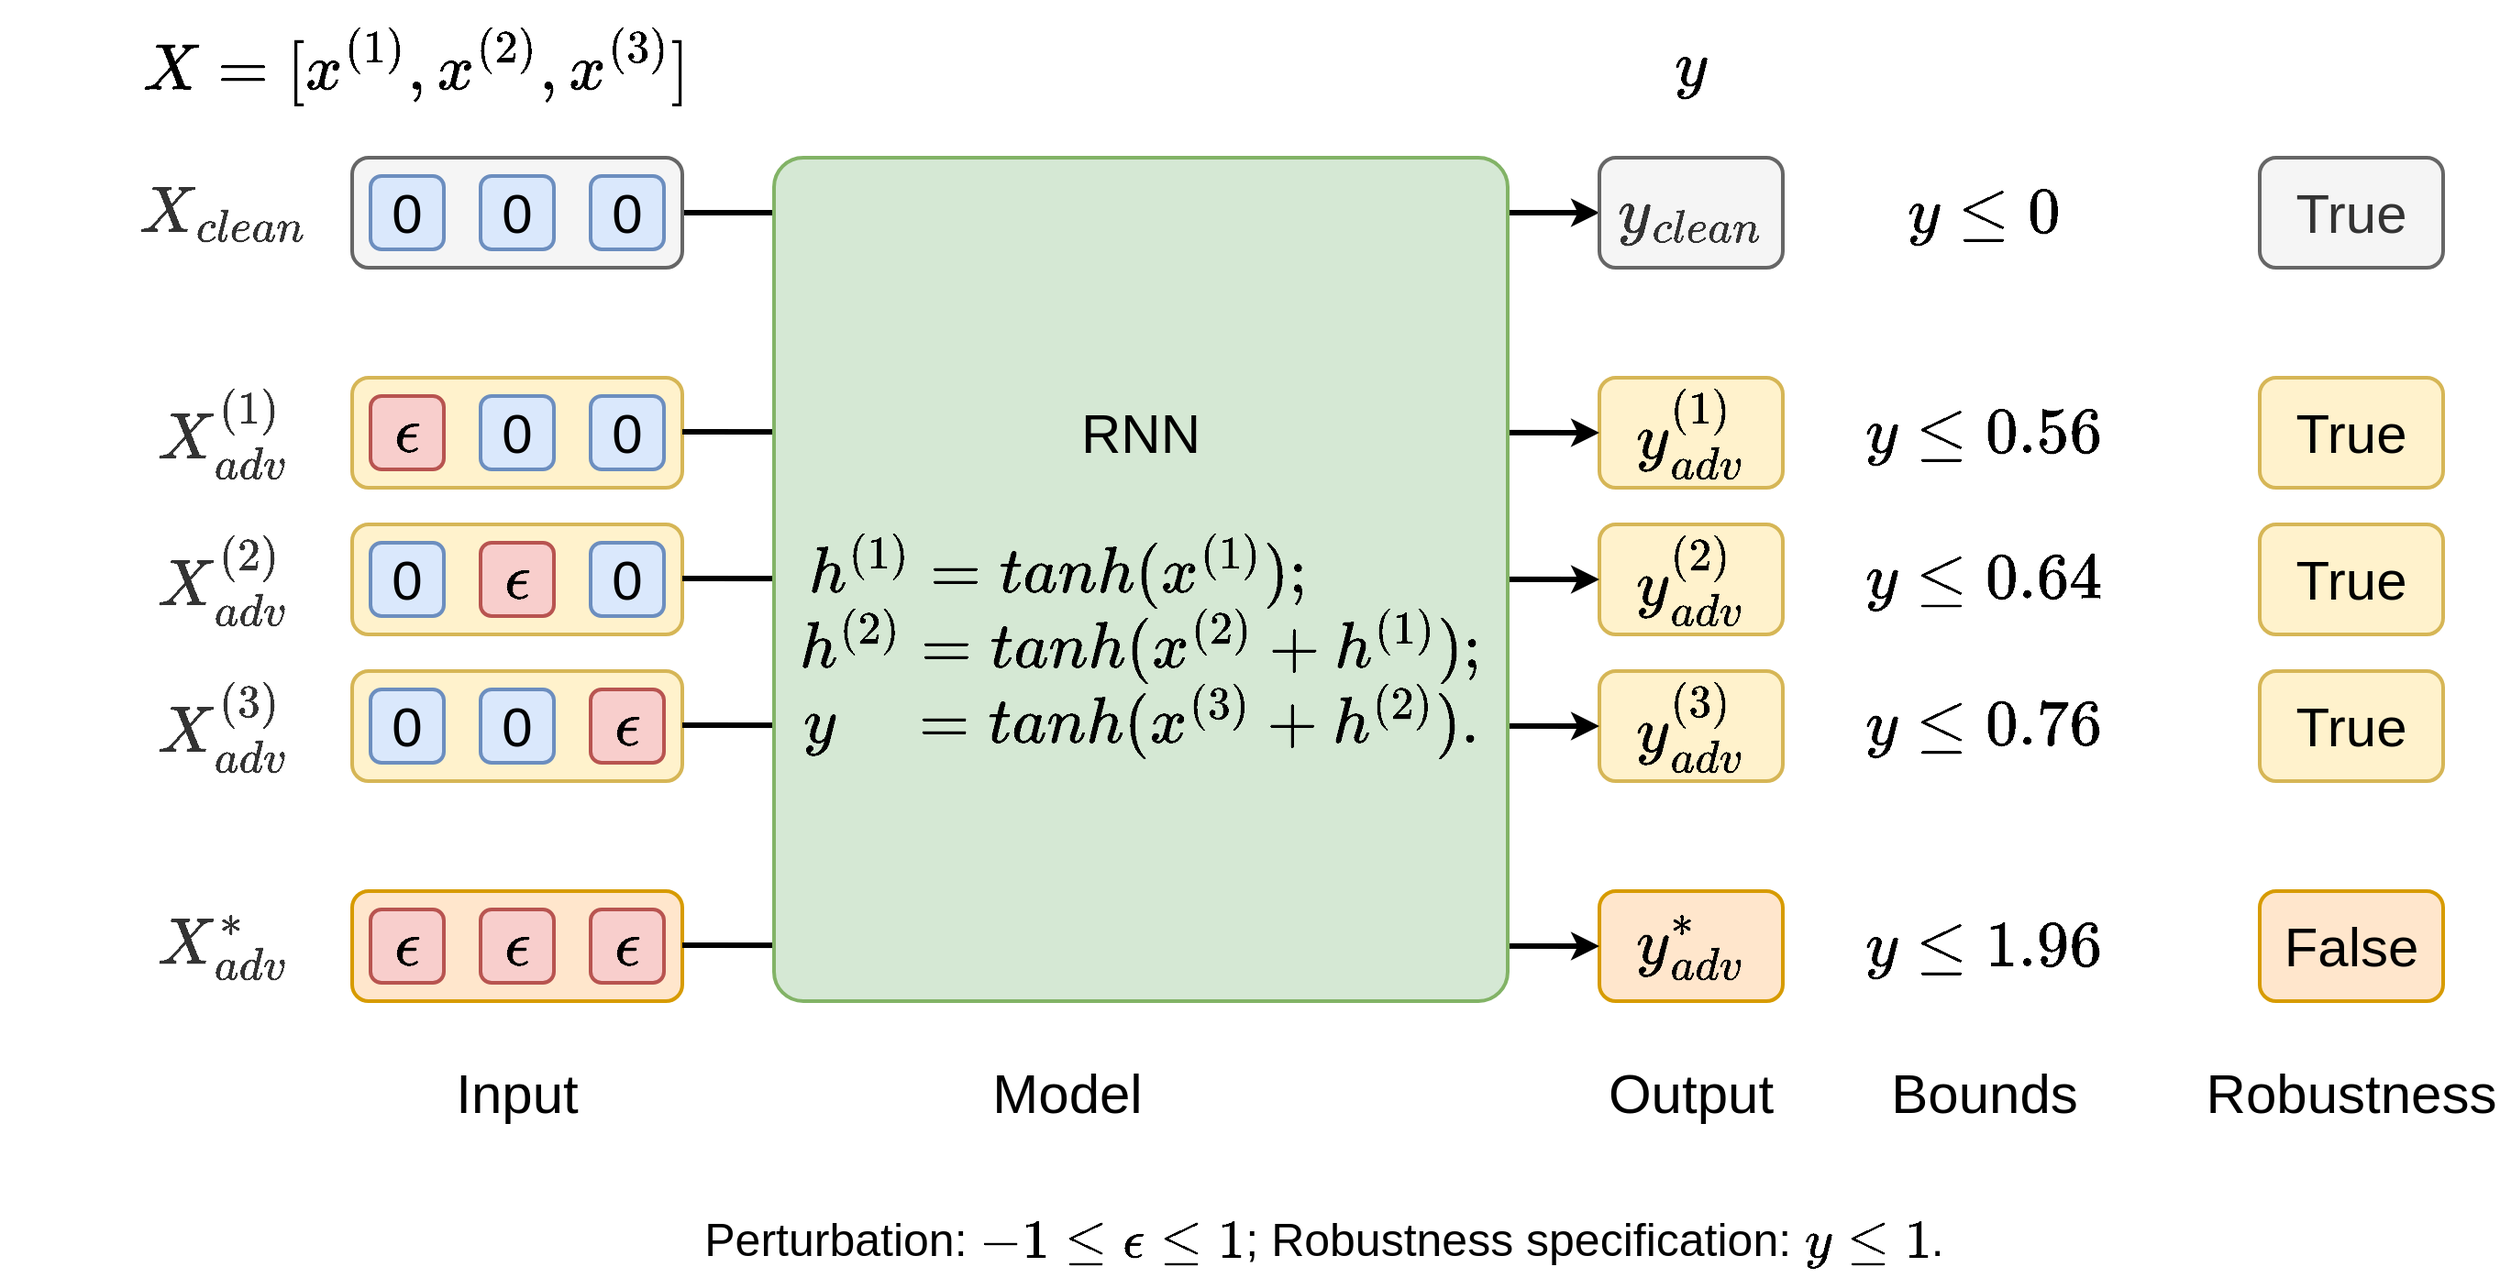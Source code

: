 <mxfile version="17.4.3" type="github">
  <diagram id="e0Mi98c8-ACJExKGMSNL" name="Page-1">
    <mxGraphModel dx="1384" dy="752" grid="1" gridSize="10" guides="1" tooltips="1" connect="1" arrows="1" fold="1" page="1" pageScale="1" pageWidth="12000" pageHeight="3000" math="1" shadow="0">
      <root>
        <mxCell id="0" />
        <mxCell id="1" parent="0" />
        <mxCell id="sggrvUsozKM5TxAsR07B-76" value="" style="edgeStyle=orthogonalEdgeStyle;rounded=0;orthogonalLoop=1;jettySize=auto;html=1;fontSize=30;entryX=0;entryY=0.5;entryDx=0;entryDy=0;strokeWidth=3;" edge="1" parent="1" source="sggrvUsozKM5TxAsR07B-35" target="sggrvUsozKM5TxAsR07B-66">
          <mxGeometry relative="1" as="geometry" />
        </mxCell>
        <mxCell id="sggrvUsozKM5TxAsR07B-35" value="" style="rounded=1;whiteSpace=wrap;html=1;fontSize=30;strokeWidth=2;fillColor=#f5f5f5;strokeColor=#666666;fontColor=#333333;" vertex="1" parent="1">
          <mxGeometry x="190" y="110" width="180" height="60" as="geometry" />
        </mxCell>
        <mxCell id="sggrvUsozKM5TxAsR07B-32" value="&lt;font style=&quot;font-size: 30px&quot;&gt;0&lt;/font&gt;" style="rounded=1;whiteSpace=wrap;html=1;fillColor=#dae8fc;strokeColor=#6c8ebf;strokeWidth=2;" vertex="1" parent="1">
          <mxGeometry x="200" y="120" width="40" height="40" as="geometry" />
        </mxCell>
        <mxCell id="sggrvUsozKM5TxAsR07B-33" value="&lt;font style=&quot;font-size: 30px&quot;&gt;0&lt;/font&gt;" style="rounded=1;whiteSpace=wrap;html=1;fillColor=#dae8fc;strokeColor=#6c8ebf;strokeWidth=2;" vertex="1" parent="1">
          <mxGeometry x="320" y="120" width="40" height="40" as="geometry" />
        </mxCell>
        <mxCell id="sggrvUsozKM5TxAsR07B-34" value="&lt;font style=&quot;font-size: 30px&quot;&gt;0&lt;/font&gt;" style="rounded=1;whiteSpace=wrap;html=1;fillColor=#dae8fc;strokeColor=#6c8ebf;strokeWidth=2;" vertex="1" parent="1">
          <mxGeometry x="260" y="120" width="40" height="40" as="geometry" />
        </mxCell>
        <mxCell id="sggrvUsozKM5TxAsR07B-36" value="$$X_{clean}$$" style="rounded=1;whiteSpace=wrap;html=1;fontSize=30;strokeWidth=2;fillColor=none;fontColor=#333333;strokeColor=none;" vertex="1" parent="1">
          <mxGeometry x="70" y="110" width="100" height="60" as="geometry" />
        </mxCell>
        <mxCell id="sggrvUsozKM5TxAsR07B-37" value="" style="rounded=1;whiteSpace=wrap;html=1;fontSize=30;strokeWidth=2;fillColor=#fff2cc;strokeColor=#d6b656;" vertex="1" parent="1">
          <mxGeometry x="190" y="230" width="180" height="60" as="geometry" />
        </mxCell>
        <mxCell id="sggrvUsozKM5TxAsR07B-38" value="&lt;font style=&quot;font-size: 30px&quot;&gt;$$\epsilon$$&lt;/font&gt;" style="rounded=1;whiteSpace=wrap;html=1;fillColor=#f8cecc;strokeColor=#b85450;strokeWidth=2;" vertex="1" parent="1">
          <mxGeometry x="200" y="240" width="40" height="40" as="geometry" />
        </mxCell>
        <mxCell id="sggrvUsozKM5TxAsR07B-39" value="&lt;font style=&quot;font-size: 30px&quot;&gt;0&lt;/font&gt;" style="rounded=1;whiteSpace=wrap;html=1;fillColor=#dae8fc;strokeColor=#6c8ebf;strokeWidth=2;" vertex="1" parent="1">
          <mxGeometry x="320" y="240" width="40" height="40" as="geometry" />
        </mxCell>
        <mxCell id="sggrvUsozKM5TxAsR07B-40" value="&lt;font style=&quot;font-size: 30px&quot;&gt;0&lt;/font&gt;" style="rounded=1;whiteSpace=wrap;html=1;fillColor=#dae8fc;strokeColor=#6c8ebf;strokeWidth=2;" vertex="1" parent="1">
          <mxGeometry x="260" y="240" width="40" height="40" as="geometry" />
        </mxCell>
        <mxCell id="sggrvUsozKM5TxAsR07B-41" value="$$X^{(1)}_{adv}$$" style="rounded=1;whiteSpace=wrap;html=1;fontSize=30;strokeWidth=2;fillColor=none;fontColor=#333333;strokeColor=none;" vertex="1" parent="1">
          <mxGeometry x="70" y="230" width="100" height="60" as="geometry" />
        </mxCell>
        <mxCell id="sggrvUsozKM5TxAsR07B-42" value="" style="rounded=1;whiteSpace=wrap;html=1;fontSize=30;strokeWidth=2;fillColor=#fff2cc;strokeColor=#d6b656;" vertex="1" parent="1">
          <mxGeometry x="190" y="310" width="180" height="60" as="geometry" />
        </mxCell>
        <mxCell id="sggrvUsozKM5TxAsR07B-43" value="&lt;font style=&quot;font-size: 30px&quot;&gt;0&lt;/font&gt;" style="rounded=1;whiteSpace=wrap;html=1;fillColor=#dae8fc;strokeColor=#6c8ebf;strokeWidth=2;" vertex="1" parent="1">
          <mxGeometry x="200" y="320" width="40" height="40" as="geometry" />
        </mxCell>
        <mxCell id="sggrvUsozKM5TxAsR07B-44" value="&lt;font style=&quot;font-size: 30px&quot;&gt;0&lt;/font&gt;" style="rounded=1;whiteSpace=wrap;html=1;fillColor=#dae8fc;strokeColor=#6c8ebf;strokeWidth=2;" vertex="1" parent="1">
          <mxGeometry x="320" y="320" width="40" height="40" as="geometry" />
        </mxCell>
        <mxCell id="sggrvUsozKM5TxAsR07B-46" value="$$X^{(2)}_{adv}$$" style="rounded=1;whiteSpace=wrap;html=1;fontSize=30;strokeWidth=2;fillColor=none;fontColor=#333333;strokeColor=none;" vertex="1" parent="1">
          <mxGeometry x="70" y="310" width="100" height="60" as="geometry" />
        </mxCell>
        <mxCell id="sggrvUsozKM5TxAsR07B-47" value="" style="rounded=1;whiteSpace=wrap;html=1;fontSize=30;strokeWidth=2;fillColor=#fff2cc;strokeColor=#d6b656;" vertex="1" parent="1">
          <mxGeometry x="190" y="390" width="180" height="60" as="geometry" />
        </mxCell>
        <mxCell id="sggrvUsozKM5TxAsR07B-48" value="&lt;font style=&quot;font-size: 30px&quot;&gt;0&lt;/font&gt;" style="rounded=1;whiteSpace=wrap;html=1;fillColor=#dae8fc;strokeColor=#6c8ebf;strokeWidth=2;" vertex="1" parent="1">
          <mxGeometry x="200" y="400" width="40" height="40" as="geometry" />
        </mxCell>
        <mxCell id="sggrvUsozKM5TxAsR07B-50" value="&lt;font style=&quot;font-size: 30px&quot;&gt;0&lt;/font&gt;" style="rounded=1;whiteSpace=wrap;html=1;fillColor=#dae8fc;strokeColor=#6c8ebf;strokeWidth=2;" vertex="1" parent="1">
          <mxGeometry x="260" y="400" width="40" height="40" as="geometry" />
        </mxCell>
        <mxCell id="sggrvUsozKM5TxAsR07B-51" value="$$X^{(3)}_{adv}$$" style="rounded=1;whiteSpace=wrap;html=1;fontSize=30;strokeWidth=2;fillColor=none;fontColor=#333333;strokeColor=none;" vertex="1" parent="1">
          <mxGeometry x="70" y="390" width="100" height="60" as="geometry" />
        </mxCell>
        <mxCell id="sggrvUsozKM5TxAsR07B-52" value="" style="rounded=1;whiteSpace=wrap;html=1;fontSize=30;strokeWidth=2;fillColor=#ffe6cc;strokeColor=#d79b00;" vertex="1" parent="1">
          <mxGeometry x="190" y="510" width="180" height="60" as="geometry" />
        </mxCell>
        <mxCell id="sggrvUsozKM5TxAsR07B-56" value="$$X^{*}_{adv}$$" style="rounded=1;whiteSpace=wrap;html=1;fontSize=30;strokeWidth=2;fillColor=none;fontColor=#333333;strokeColor=none;" vertex="1" parent="1">
          <mxGeometry x="70" y="510" width="100" height="60" as="geometry" />
        </mxCell>
        <mxCell id="sggrvUsozKM5TxAsR07B-57" value="&lt;font style=&quot;font-size: 30px&quot;&gt;$$\epsilon$$&lt;/font&gt;" style="rounded=1;whiteSpace=wrap;html=1;fillColor=#f8cecc;strokeColor=#b85450;strokeWidth=2;" vertex="1" parent="1">
          <mxGeometry x="260" y="320" width="40" height="40" as="geometry" />
        </mxCell>
        <mxCell id="sggrvUsozKM5TxAsR07B-58" value="&lt;font style=&quot;font-size: 30px&quot;&gt;$$\epsilon$$&lt;/font&gt;" style="rounded=1;whiteSpace=wrap;html=1;fillColor=#f8cecc;strokeColor=#b85450;strokeWidth=2;" vertex="1" parent="1">
          <mxGeometry x="320" y="400" width="40" height="40" as="geometry" />
        </mxCell>
        <mxCell id="sggrvUsozKM5TxAsR07B-59" value="&lt;font style=&quot;font-size: 30px&quot;&gt;$$\epsilon$$&lt;/font&gt;" style="rounded=1;whiteSpace=wrap;html=1;fillColor=#f8cecc;strokeColor=#b85450;strokeWidth=2;" vertex="1" parent="1">
          <mxGeometry x="200" y="520" width="40" height="40" as="geometry" />
        </mxCell>
        <mxCell id="sggrvUsozKM5TxAsR07B-60" value="&lt;font style=&quot;font-size: 30px&quot;&gt;$$\epsilon$$&lt;/font&gt;" style="rounded=1;whiteSpace=wrap;html=1;fillColor=#f8cecc;strokeColor=#b85450;strokeWidth=2;" vertex="1" parent="1">
          <mxGeometry x="260" y="520" width="40" height="40" as="geometry" />
        </mxCell>
        <mxCell id="sggrvUsozKM5TxAsR07B-61" value="&lt;font style=&quot;font-size: 30px&quot;&gt;$$\epsilon$$&lt;/font&gt;" style="rounded=1;whiteSpace=wrap;html=1;fillColor=#f8cecc;strokeColor=#b85450;strokeWidth=2;" vertex="1" parent="1">
          <mxGeometry x="320" y="520" width="40" height="40" as="geometry" />
        </mxCell>
        <mxCell id="sggrvUsozKM5TxAsR07B-66" value="$$y_{clean}$$" style="rounded=1;whiteSpace=wrap;html=1;fontSize=30;strokeWidth=2;fillColor=#f5f5f5;fontColor=#333333;strokeColor=#666666;" vertex="1" parent="1">
          <mxGeometry x="870" y="110" width="100" height="60" as="geometry" />
        </mxCell>
        <mxCell id="sggrvUsozKM5TxAsR07B-67" value="&lt;font style=&quot;font-size: 30px&quot;&gt;$$y$$&lt;/font&gt;" style="rounded=1;whiteSpace=wrap;html=1;fillColor=none;strokeColor=none;strokeWidth=2;" vertex="1" parent="1">
          <mxGeometry x="900" y="40" width="40" height="40" as="geometry" />
        </mxCell>
        <mxCell id="sggrvUsozKM5TxAsR07B-72" value="$$y^{(1)}_{adv}$$" style="rounded=1;whiteSpace=wrap;html=1;fontSize=30;strokeWidth=2;fillColor=#fff2cc;strokeColor=#d6b656;" vertex="1" parent="1">
          <mxGeometry x="870" y="230" width="100" height="60" as="geometry" />
        </mxCell>
        <mxCell id="sggrvUsozKM5TxAsR07B-73" value="$$y^{(2)}_{adv}$$" style="rounded=1;whiteSpace=wrap;html=1;fontSize=30;strokeWidth=2;fillColor=#fff2cc;strokeColor=#d6b656;" vertex="1" parent="1">
          <mxGeometry x="870" y="310" width="100" height="60" as="geometry" />
        </mxCell>
        <mxCell id="sggrvUsozKM5TxAsR07B-74" value="$$y^{(3)}_{adv}$$" style="rounded=1;whiteSpace=wrap;html=1;fontSize=30;strokeWidth=2;fillColor=#fff2cc;strokeColor=#d6b656;" vertex="1" parent="1">
          <mxGeometry x="870" y="390" width="100" height="60" as="geometry" />
        </mxCell>
        <mxCell id="sggrvUsozKM5TxAsR07B-75" value="$$y^{*}_{adv}$$" style="rounded=1;whiteSpace=wrap;html=1;fontSize=30;strokeWidth=2;fillColor=#ffe6cc;strokeColor=#d79b00;" vertex="1" parent="1">
          <mxGeometry x="870" y="510" width="100" height="60" as="geometry" />
        </mxCell>
        <mxCell id="sggrvUsozKM5TxAsR07B-77" value="" style="edgeStyle=orthogonalEdgeStyle;rounded=0;orthogonalLoop=1;jettySize=auto;html=1;fontSize=30;entryX=0;entryY=0.5;entryDx=0;entryDy=0;strokeWidth=3;" edge="1" parent="1" target="sggrvUsozKM5TxAsR07B-72">
          <mxGeometry relative="1" as="geometry">
            <mxPoint x="370" y="259.5" as="sourcePoint" />
            <mxPoint x="790" y="259.5" as="targetPoint" />
          </mxGeometry>
        </mxCell>
        <mxCell id="sggrvUsozKM5TxAsR07B-78" value="" style="edgeStyle=orthogonalEdgeStyle;rounded=0;orthogonalLoop=1;jettySize=auto;html=1;fontSize=30;entryX=0;entryY=0.5;entryDx=0;entryDy=0;strokeWidth=3;" edge="1" parent="1" target="sggrvUsozKM5TxAsR07B-73">
          <mxGeometry relative="1" as="geometry">
            <mxPoint x="370" y="339.5" as="sourcePoint" />
            <mxPoint x="790" y="339.5" as="targetPoint" />
          </mxGeometry>
        </mxCell>
        <mxCell id="sggrvUsozKM5TxAsR07B-79" value="" style="edgeStyle=orthogonalEdgeStyle;rounded=0;orthogonalLoop=1;jettySize=auto;html=1;fontSize=30;entryX=0;entryY=0.5;entryDx=0;entryDy=0;strokeWidth=3;" edge="1" parent="1" target="sggrvUsozKM5TxAsR07B-74">
          <mxGeometry relative="1" as="geometry">
            <mxPoint x="370" y="419.5" as="sourcePoint" />
            <mxPoint x="790" y="419.5" as="targetPoint" />
          </mxGeometry>
        </mxCell>
        <mxCell id="sggrvUsozKM5TxAsR07B-80" value="" style="edgeStyle=orthogonalEdgeStyle;rounded=0;orthogonalLoop=1;jettySize=auto;html=1;fontSize=30;entryX=0;entryY=0.5;entryDx=0;entryDy=0;strokeWidth=3;" edge="1" parent="1" target="sggrvUsozKM5TxAsR07B-75">
          <mxGeometry relative="1" as="geometry">
            <mxPoint x="370" y="539.5" as="sourcePoint" />
            <mxPoint x="790" y="539.5" as="targetPoint" />
          </mxGeometry>
        </mxCell>
        <mxCell id="sggrvUsozKM5TxAsR07B-65" value="&lt;div&gt;RNN&lt;/div&gt;&lt;div&gt;&lt;br&gt;&lt;/div&gt;&lt;div&gt;\( h^{(1)} = tanh(x^{(1)}); \phantom{ + h^{(1)}} \)&lt;/div&gt;&lt;div&gt;\( h^{(2)} = tanh(x^{(2)} + h^{(1)}); \)&lt;/div&gt;&lt;div&gt;\( y \phantom{^{(2)}} = tanh(x^{(3)} + h^{(2)}). \)&lt;/div&gt;" style="rounded=1;whiteSpace=wrap;html=1;fontSize=30;strokeWidth=2;fillColor=#d5e8d4;arcSize=4;strokeColor=#82b366;" vertex="1" parent="1">
          <mxGeometry x="420" y="110" width="400" height="460" as="geometry" />
        </mxCell>
        <mxCell id="sggrvUsozKM5TxAsR07B-81" value="&lt;font style=&quot;font-size: 30px&quot;&gt;Input&lt;/font&gt;" style="rounded=1;whiteSpace=wrap;html=1;fillColor=none;strokeColor=none;strokeWidth=2;" vertex="1" parent="1">
          <mxGeometry x="240" y="600" width="80" height="40" as="geometry" />
        </mxCell>
        <mxCell id="sggrvUsozKM5TxAsR07B-82" value="&lt;font style=&quot;font-size: 30px&quot;&gt;Output&lt;/font&gt;" style="rounded=1;whiteSpace=wrap;html=1;fillColor=none;strokeColor=none;strokeWidth=2;" vertex="1" parent="1">
          <mxGeometry x="880" y="600" width="80" height="40" as="geometry" />
        </mxCell>
        <mxCell id="sggrvUsozKM5TxAsR07B-83" value="&lt;font style=&quot;font-size: 30px&quot;&gt;Model&lt;/font&gt;" style="rounded=1;whiteSpace=wrap;html=1;fillColor=none;strokeColor=none;strokeWidth=2;" vertex="1" parent="1">
          <mxGeometry x="540" y="600" width="80" height="40" as="geometry" />
        </mxCell>
        <mxCell id="sggrvUsozKM5TxAsR07B-84" value="&lt;font style=&quot;font-size: 30px&quot;&gt;Bounds&lt;/font&gt;" style="rounded=1;whiteSpace=wrap;html=1;fillColor=none;strokeColor=none;strokeWidth=2;" vertex="1" parent="1">
          <mxGeometry x="1000" y="600" width="160" height="40" as="geometry" />
        </mxCell>
        <mxCell id="sggrvUsozKM5TxAsR07B-85" value="&lt;font style=&quot;font-size: 30px&quot;&gt;\(y \le 0 \)&lt;br&gt;&lt;/font&gt;" style="rounded=1;whiteSpace=wrap;html=1;fillColor=none;strokeColor=none;strokeWidth=2;" vertex="1" parent="1">
          <mxGeometry x="1000" y="120" width="160" height="40" as="geometry" />
        </mxCell>
        <mxCell id="sggrvUsozKM5TxAsR07B-86" value="&lt;font style=&quot;font-size: 25px&quot;&gt;Perturbation: \(-1 \le \epsilon \le 1\); Robustness specification: \(y \le 1 \).&lt;br&gt;&lt;/font&gt;" style="rounded=1;whiteSpace=wrap;html=1;fillColor=none;strokeColor=none;strokeWidth=2;" vertex="1" parent="1">
          <mxGeometry x="80" y="680" width="1280" height="40" as="geometry" />
        </mxCell>
        <mxCell id="sggrvUsozKM5TxAsR07B-87" value="&lt;font style=&quot;font-size: 30px&quot;&gt;$$X=[x^{(1)},x^{(2)},x^{(3)}]$$&lt;/font&gt;" style="rounded=1;whiteSpace=wrap;html=1;fillColor=none;strokeColor=none;strokeWidth=2;" vertex="1" parent="1">
          <mxGeometry x="90" y="40" width="270" height="40" as="geometry" />
        </mxCell>
        <mxCell id="sggrvUsozKM5TxAsR07B-88" value="&lt;font style=&quot;font-size: 30px&quot;&gt;\(y \le 0.56 \)&lt;br&gt;&lt;/font&gt;" style="rounded=1;whiteSpace=wrap;html=1;fillColor=none;strokeColor=none;strokeWidth=2;" vertex="1" parent="1">
          <mxGeometry x="1000" y="240" width="160" height="40" as="geometry" />
        </mxCell>
        <mxCell id="sggrvUsozKM5TxAsR07B-89" value="&lt;font style=&quot;font-size: 30px&quot;&gt;\(y \le 0.64 \)&lt;br&gt;&lt;/font&gt;" style="rounded=1;whiteSpace=wrap;html=1;fillColor=none;strokeColor=none;strokeWidth=2;" vertex="1" parent="1">
          <mxGeometry x="1000" y="320" width="160" height="40" as="geometry" />
        </mxCell>
        <mxCell id="sggrvUsozKM5TxAsR07B-90" value="&lt;font style=&quot;font-size: 30px&quot;&gt;\(y \le 0.76 \)&lt;br&gt;&lt;/font&gt;" style="rounded=1;whiteSpace=wrap;html=1;fillColor=none;strokeColor=none;strokeWidth=2;" vertex="1" parent="1">
          <mxGeometry x="1000" y="400" width="160" height="40" as="geometry" />
        </mxCell>
        <mxCell id="sggrvUsozKM5TxAsR07B-91" value="&lt;font style=&quot;font-size: 30px&quot;&gt;\(y \le 1.96 \)&lt;br&gt;&lt;/font&gt;" style="rounded=1;whiteSpace=wrap;html=1;fillColor=none;strokeColor=none;strokeWidth=2;" vertex="1" parent="1">
          <mxGeometry x="1000" y="520" width="160" height="40" as="geometry" />
        </mxCell>
        <mxCell id="sggrvUsozKM5TxAsR07B-92" value="&lt;font style=&quot;font-size: 30px&quot;&gt;Robustness&lt;/font&gt;" style="rounded=1;whiteSpace=wrap;html=1;fillColor=none;strokeColor=none;strokeWidth=2;" vertex="1" parent="1">
          <mxGeometry x="1200" y="600" width="160" height="40" as="geometry" />
        </mxCell>
        <mxCell id="sggrvUsozKM5TxAsR07B-93" value="&lt;font style=&quot;font-size: 30px&quot;&gt;True&lt;/font&gt;" style="rounded=1;whiteSpace=wrap;html=1;fillColor=#f5f5f5;strokeColor=#666666;strokeWidth=2;fontColor=#333333;" vertex="1" parent="1">
          <mxGeometry x="1230" y="110" width="100" height="60" as="geometry" />
        </mxCell>
        <mxCell id="sggrvUsozKM5TxAsR07B-94" value="&lt;font style=&quot;font-size: 30px&quot;&gt;True&lt;/font&gt;" style="rounded=1;whiteSpace=wrap;html=1;fillColor=#fff2cc;strokeColor=#d6b656;strokeWidth=2;" vertex="1" parent="1">
          <mxGeometry x="1230" y="230" width="100" height="60" as="geometry" />
        </mxCell>
        <mxCell id="sggrvUsozKM5TxAsR07B-95" value="&lt;font style=&quot;font-size: 30px&quot;&gt;True&lt;/font&gt;" style="rounded=1;whiteSpace=wrap;html=1;fillColor=#fff2cc;strokeColor=#d6b656;strokeWidth=2;" vertex="1" parent="1">
          <mxGeometry x="1230" y="310" width="100" height="60" as="geometry" />
        </mxCell>
        <mxCell id="sggrvUsozKM5TxAsR07B-96" value="&lt;font style=&quot;font-size: 30px&quot;&gt;True&lt;/font&gt;" style="rounded=1;whiteSpace=wrap;html=1;fillColor=#fff2cc;strokeColor=#d6b656;strokeWidth=2;" vertex="1" parent="1">
          <mxGeometry x="1230" y="390" width="100" height="60" as="geometry" />
        </mxCell>
        <mxCell id="sggrvUsozKM5TxAsR07B-97" value="&lt;font style=&quot;font-size: 30px&quot;&gt;False&lt;/font&gt;" style="rounded=1;whiteSpace=wrap;html=1;fillColor=#ffe6cc;strokeColor=#d79b00;strokeWidth=2;" vertex="1" parent="1">
          <mxGeometry x="1230" y="510" width="100" height="60" as="geometry" />
        </mxCell>
      </root>
    </mxGraphModel>
  </diagram>
</mxfile>
